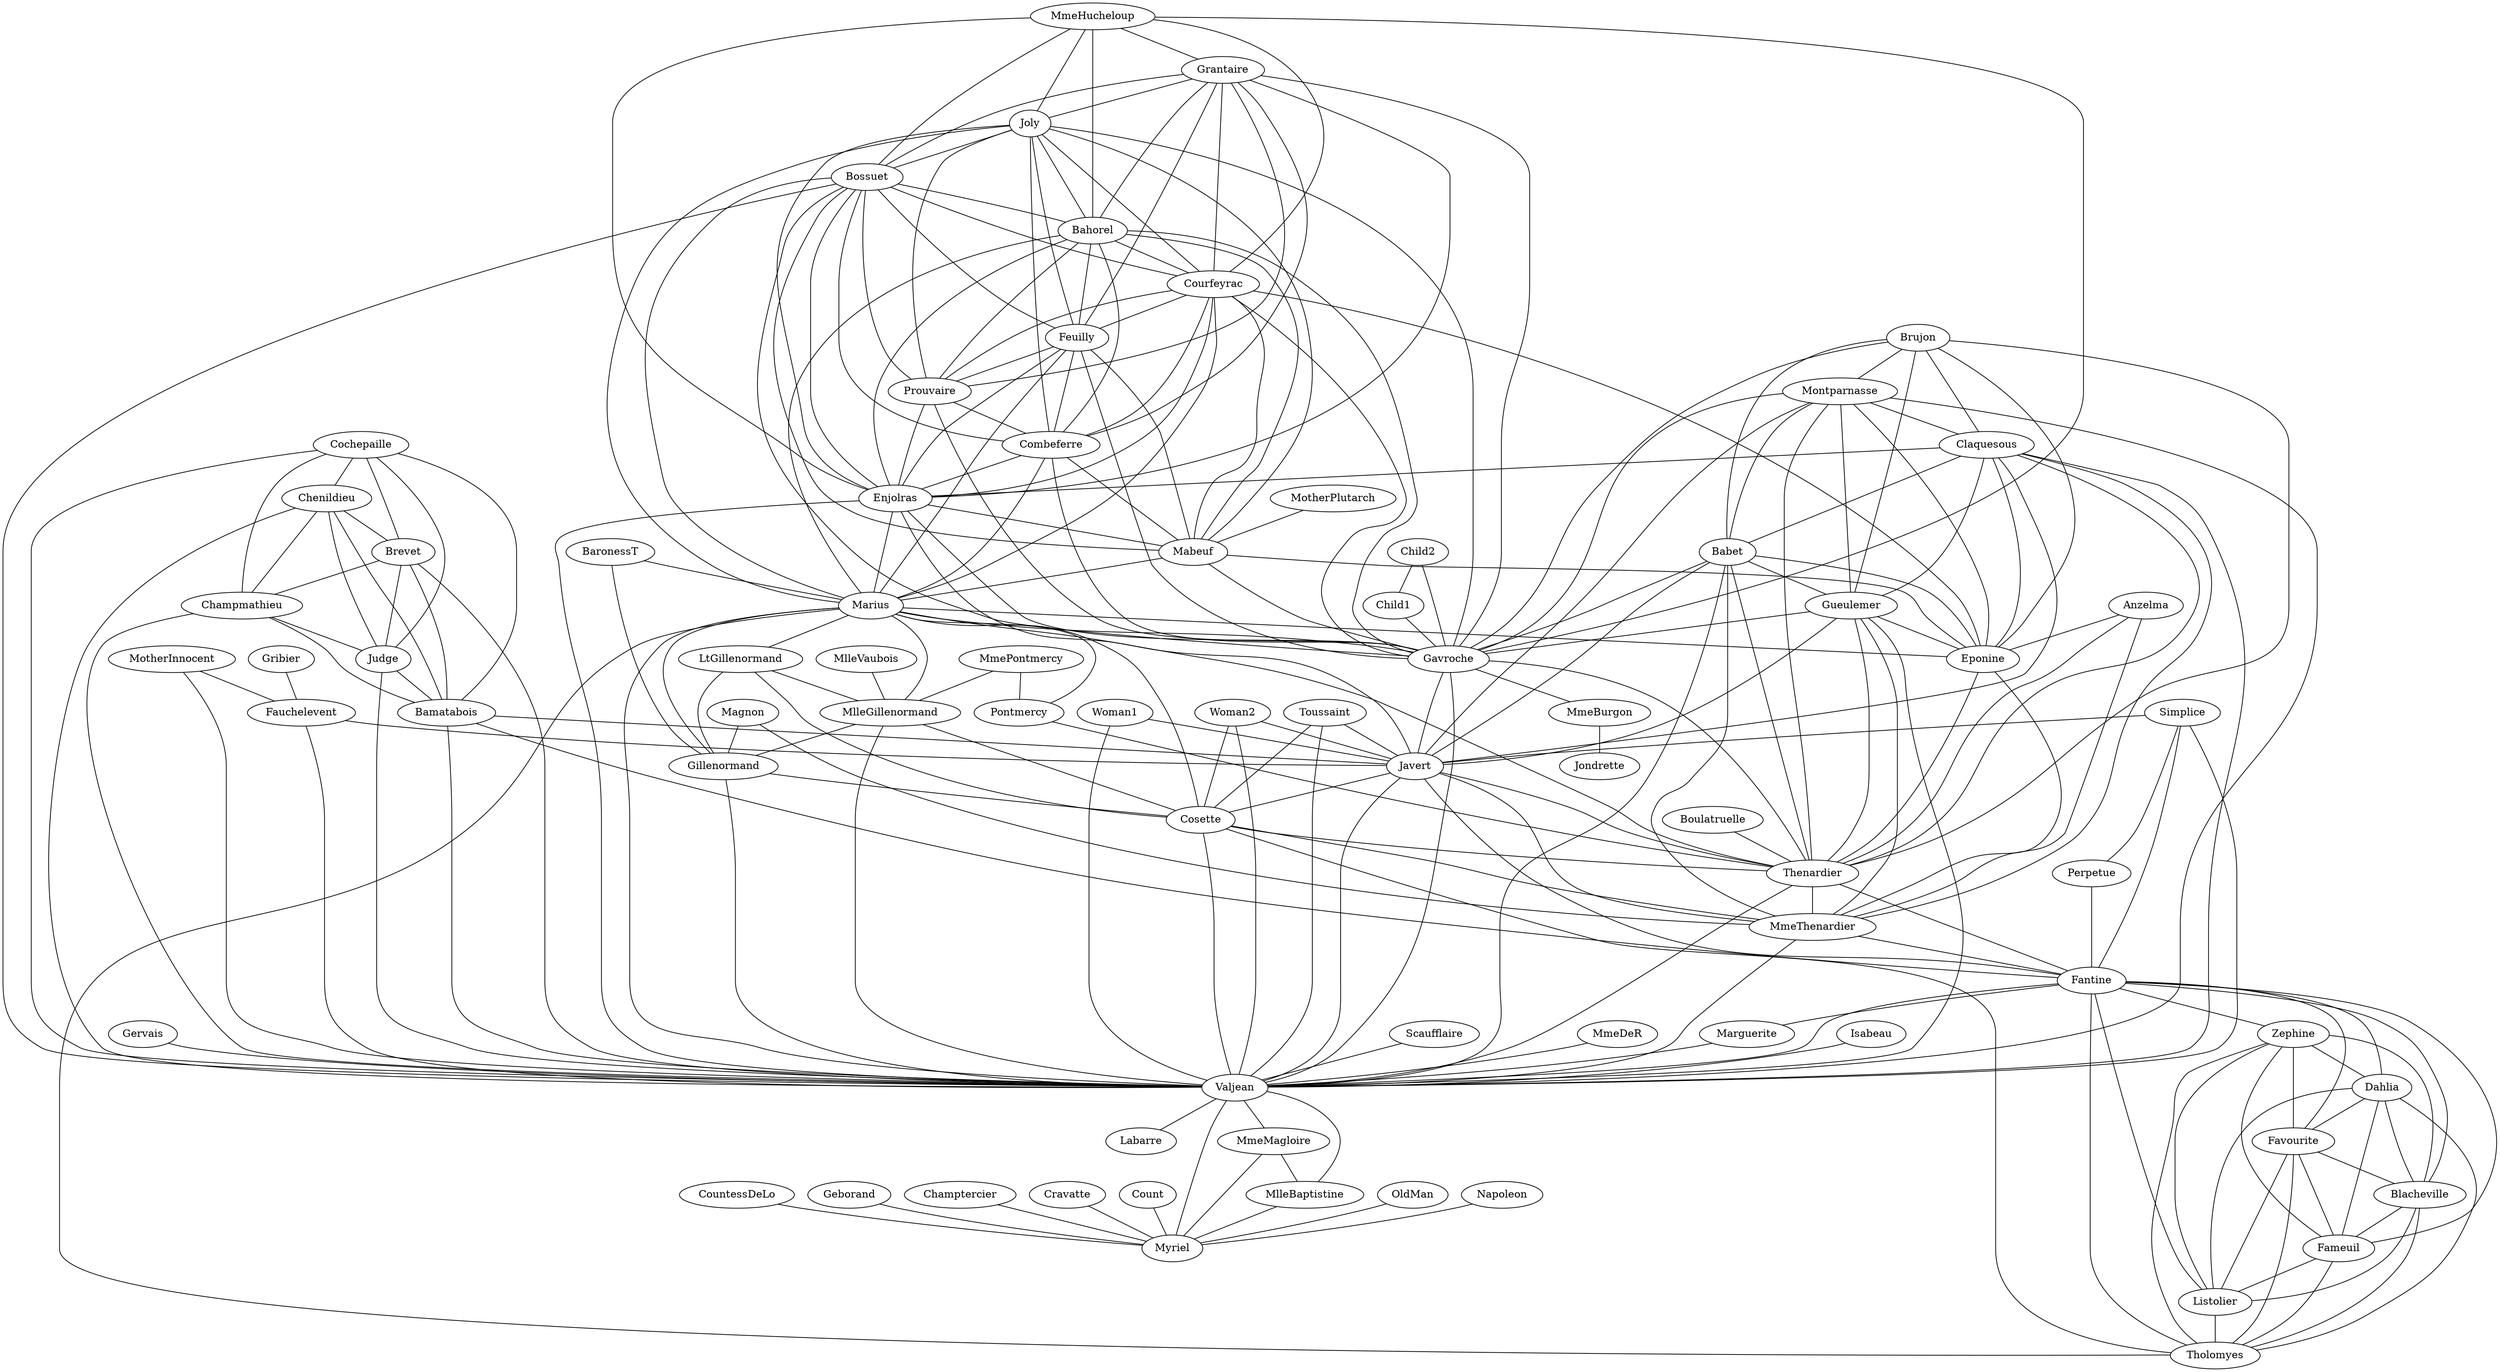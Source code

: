 /* Created by igraph 0.7.1 */
graph {
  0 [
    id=0
    label=Myriel
  ];
  1 [
    id=1
    label=Napoleon
  ];
  2 [
    id=2
    label=MlleBaptistine
  ];
  3 [
    id=3
    label=MmeMagloire
  ];
  4 [
    id=4
    label=CountessDeLo
  ];
  5 [
    id=5
    label=Geborand
  ];
  6 [
    id=6
    label=Champtercier
  ];
  7 [
    id=7
    label=Cravatte
  ];
  8 [
    id=8
    label=Count
  ];
  9 [
    id=9
    label=OldMan
  ];
  10 [
    id=10
    label=Labarre
  ];
  11 [
    id=11
    label=Valjean
  ];
  12 [
    id=12
    label=Marguerite
  ];
  13 [
    id=13
    label=MmeDeR
  ];
  14 [
    id=14
    label=Isabeau
  ];
  15 [
    id=15
    label=Gervais
  ];
  16 [
    id=16
    label=Tholomyes
  ];
  17 [
    id=17
    label=Listolier
  ];
  18 [
    id=18
    label=Fameuil
  ];
  19 [
    id=19
    label=Blacheville
  ];
  20 [
    id=20
    label=Favourite
  ];
  21 [
    id=21
    label=Dahlia
  ];
  22 [
    id=22
    label=Zephine
  ];
  23 [
    id=23
    label=Fantine
  ];
  24 [
    id=24
    label=MmeThenardier
  ];
  25 [
    id=25
    label=Thenardier
  ];
  26 [
    id=26
    label=Cosette
  ];
  27 [
    id=27
    label=Javert
  ];
  28 [
    id=28
    label=Fauchelevent
  ];
  29 [
    id=29
    label=Bamatabois
  ];
  30 [
    id=30
    label=Perpetue
  ];
  31 [
    id=31
    label=Simplice
  ];
  32 [
    id=32
    label=Scaufflaire
  ];
  33 [
    id=33
    label=Woman1
  ];
  34 [
    id=34
    label=Judge
  ];
  35 [
    id=35
    label=Champmathieu
  ];
  36 [
    id=36
    label=Brevet
  ];
  37 [
    id=37
    label=Chenildieu
  ];
  38 [
    id=38
    label=Cochepaille
  ];
  39 [
    id=39
    label=Pontmercy
  ];
  40 [
    id=40
    label=Boulatruelle
  ];
  41 [
    id=41
    label=Eponine
  ];
  42 [
    id=42
    label=Anzelma
  ];
  43 [
    id=43
    label=Woman2
  ];
  44 [
    id=44
    label=MotherInnocent
  ];
  45 [
    id=45
    label=Gribier
  ];
  46 [
    id=46
    label=Jondrette
  ];
  47 [
    id=47
    label=MmeBurgon
  ];
  48 [
    id=48
    label=Gavroche
  ];
  49 [
    id=49
    label=Gillenormand
  ];
  50 [
    id=50
    label=Magnon
  ];
  51 [
    id=51
    label=MlleGillenormand
  ];
  52 [
    id=52
    label=MmePontmercy
  ];
  53 [
    id=53
    label=MlleVaubois
  ];
  54 [
    id=54
    label=LtGillenormand
  ];
  55 [
    id=55
    label=Marius
  ];
  56 [
    id=56
    label=BaronessT
  ];
  57 [
    id=57
    label=Mabeuf
  ];
  58 [
    id=58
    label=Enjolras
  ];
  59 [
    id=59
    label=Combeferre
  ];
  60 [
    id=60
    label=Prouvaire
  ];
  61 [
    id=61
    label=Feuilly
  ];
  62 [
    id=62
    label=Courfeyrac
  ];
  63 [
    id=63
    label=Bahorel
  ];
  64 [
    id=64
    label=Bossuet
  ];
  65 [
    id=65
    label=Joly
  ];
  66 [
    id=66
    label=Grantaire
  ];
  67 [
    id=67
    label=MotherPlutarch
  ];
  68 [
    id=68
    label=Gueulemer
  ];
  69 [
    id=69
    label=Babet
  ];
  70 [
    id=70
    label=Claquesous
  ];
  71 [
    id=71
    label=Montparnasse
  ];
  72 [
    id=72
    label=Toussaint
  ];
  73 [
    id=73
    label=Child1
  ];
  74 [
    id=74
    label=Child2
  ];
  75 [
    id=75
    label=Brujon
  ];
  76 [
    id=76
    label=MmeHucheloup
  ];

  1 -- 0 [
    value=1
  ];
  2 -- 0 [
    value=8
  ];
  3 -- 0 [
    value=10
  ];
  3 -- 2 [
    value=6
  ];
  4 -- 0 [
    value=1
  ];
  5 -- 0 [
    value=1
  ];
  6 -- 0 [
    value=1
  ];
  7 -- 0 [
    value=1
  ];
  8 -- 0 [
    value=2
  ];
  9 -- 0 [
    value=1
  ];
  11 -- 10 [
    value=1
  ];
  11 -- 3 [
    value=3
  ];
  11 -- 2 [
    value=3
  ];
  11 -- 0 [
    value=5
  ];
  12 -- 11 [
    value=1
  ];
  13 -- 11 [
    value=1
  ];
  14 -- 11 [
    value=1
  ];
  15 -- 11 [
    value=1
  ];
  17 -- 16 [
    value=4
  ];
  18 -- 16 [
    value=4
  ];
  18 -- 17 [
    value=4
  ];
  19 -- 16 [
    value=4
  ];
  19 -- 17 [
    value=4
  ];
  19 -- 18 [
    value=4
  ];
  20 -- 16 [
    value=3
  ];
  20 -- 17 [
    value=3
  ];
  20 -- 18 [
    value=3
  ];
  20 -- 19 [
    value=4
  ];
  21 -- 16 [
    value=3
  ];
  21 -- 17 [
    value=3
  ];
  21 -- 18 [
    value=3
  ];
  21 -- 19 [
    value=3
  ];
  21 -- 20 [
    value=5
  ];
  22 -- 16 [
    value=3
  ];
  22 -- 17 [
    value=3
  ];
  22 -- 18 [
    value=3
  ];
  22 -- 19 [
    value=3
  ];
  22 -- 20 [
    value=4
  ];
  22 -- 21 [
    value=4
  ];
  23 -- 16 [
    value=3
  ];
  23 -- 17 [
    value=3
  ];
  23 -- 18 [
    value=3
  ];
  23 -- 19 [
    value=3
  ];
  23 -- 20 [
    value=4
  ];
  23 -- 21 [
    value=4
  ];
  23 -- 22 [
    value=4
  ];
  23 -- 12 [
    value=2
  ];
  23 -- 11 [
    value=9
  ];
  24 -- 23 [
    value=2
  ];
  24 -- 11 [
    value=7
  ];
  25 -- 24 [
    value=13
  ];
  25 -- 23 [
    value=1
  ];
  25 -- 11 [
    value=12
  ];
  26 -- 24 [
    value=4
  ];
  26 -- 11 [
    value=31
  ];
  26 -- 16 [
    value=1
  ];
  26 -- 25 [
    value=1
  ];
  27 -- 11 [
    value=17
  ];
  27 -- 23 [
    value=5
  ];
  27 -- 25 [
    value=5
  ];
  27 -- 24 [
    value=1
  ];
  27 -- 26 [
    value=1
  ];
  28 -- 11 [
    value=8
  ];
  28 -- 27 [
    value=1
  ];
  29 -- 23 [
    value=1
  ];
  29 -- 27 [
    value=1
  ];
  29 -- 11 [
    value=2
  ];
  30 -- 23 [
    value=1
  ];
  31 -- 30 [
    value=2
  ];
  31 -- 11 [
    value=3
  ];
  31 -- 23 [
    value=2
  ];
  31 -- 27 [
    value=1
  ];
  32 -- 11 [
    value=1
  ];
  33 -- 11 [
    value=2
  ];
  33 -- 27 [
    value=1
  ];
  34 -- 11 [
    value=3
  ];
  34 -- 29 [
    value=2
  ];
  35 -- 11 [
    value=3
  ];
  35 -- 34 [
    value=3
  ];
  35 -- 29 [
    value=2
  ];
  36 -- 34 [
    value=2
  ];
  36 -- 35 [
    value=2
  ];
  36 -- 11 [
    value=2
  ];
  36 -- 29 [
    value=1
  ];
  37 -- 34 [
    value=2
  ];
  37 -- 35 [
    value=2
  ];
  37 -- 36 [
    value=2
  ];
  37 -- 11 [
    value=2
  ];
  37 -- 29 [
    value=1
  ];
  38 -- 34 [
    value=2
  ];
  38 -- 35 [
    value=2
  ];
  38 -- 36 [
    value=2
  ];
  38 -- 37 [
    value=2
  ];
  38 -- 11 [
    value=2
  ];
  38 -- 29 [
    value=1
  ];
  39 -- 25 [
    value=1
  ];
  40 -- 25 [
    value=1
  ];
  41 -- 24 [
    value=2
  ];
  41 -- 25 [
    value=3
  ];
  42 -- 41 [
    value=2
  ];
  42 -- 25 [
    value=2
  ];
  42 -- 24 [
    value=1
  ];
  43 -- 11 [
    value=3
  ];
  43 -- 26 [
    value=1
  ];
  43 -- 27 [
    value=1
  ];
  44 -- 28 [
    value=3
  ];
  44 -- 11 [
    value=1
  ];
  45 -- 28 [
    value=2
  ];
  47 -- 46 [
    value=1
  ];
  48 -- 47 [
    value=2
  ];
  48 -- 25 [
    value=1
  ];
  48 -- 27 [
    value=1
  ];
  48 -- 11 [
    value=1
  ];
  49 -- 26 [
    value=3
  ];
  49 -- 11 [
    value=2
  ];
  50 -- 49 [
    value=1
  ];
  50 -- 24 [
    value=1
  ];
  51 -- 49 [
    value=9
  ];
  51 -- 26 [
    value=2
  ];
  51 -- 11 [
    value=2
  ];
  52 -- 51 [
    value=1
  ];
  52 -- 39 [
    value=1
  ];
  53 -- 51 [
    value=1
  ];
  54 -- 51 [
    value=2
  ];
  54 -- 49 [
    value=1
  ];
  54 -- 26 [
    value=1
  ];
  55 -- 51 [
    value=6
  ];
  55 -- 49 [
    value=12
  ];
  55 -- 39 [
    value=1
  ];
  55 -- 54 [
    value=1
  ];
  55 -- 26 [
    value=21
  ];
  55 -- 11 [
    value=19
  ];
  55 -- 16 [
    value=1
  ];
  55 -- 25 [
    value=2
  ];
  55 -- 41 [
    value=5
  ];
  55 -- 48 [
    value=4
  ];
  56 -- 49 [
    value=1
  ];
  56 -- 55 [
    value=1
  ];
  57 -- 55 [
    value=1
  ];
  57 -- 41 [
    value=1
  ];
  57 -- 48 [
    value=1
  ];
  58 -- 55 [
    value=7
  ];
  58 -- 48 [
    value=7
  ];
  58 -- 27 [
    value=6
  ];
  58 -- 57 [
    value=1
  ];
  58 -- 11 [
    value=4
  ];
  59 -- 58 [
    value=15
  ];
  59 -- 55 [
    value=5
  ];
  59 -- 48 [
    value=6
  ];
  59 -- 57 [
    value=2
  ];
  60 -- 48 [
    value=1
  ];
  60 -- 58 [
    value=4
  ];
  60 -- 59 [
    value=2
  ];
  61 -- 48 [
    value=2
  ];
  61 -- 58 [
    value=6
  ];
  61 -- 60 [
    value=2
  ];
  61 -- 59 [
    value=5
  ];
  61 -- 57 [
    value=1
  ];
  61 -- 55 [
    value=1
  ];
  62 -- 55 [
    value=9
  ];
  62 -- 58 [
    value=17
  ];
  62 -- 59 [
    value=13
  ];
  62 -- 48 [
    value=7
  ];
  62 -- 57 [
    value=2
  ];
  62 -- 41 [
    value=1
  ];
  62 -- 61 [
    value=6
  ];
  62 -- 60 [
    value=3
  ];
  63 -- 59 [
    value=5
  ];
  63 -- 48 [
    value=5
  ];
  63 -- 62 [
    value=6
  ];
  63 -- 57 [
    value=2
  ];
  63 -- 58 [
    value=4
  ];
  63 -- 61 [
    value=3
  ];
  63 -- 60 [
    value=2
  ];
  63 -- 55 [
    value=1
  ];
  64 -- 55 [
    value=5
  ];
  64 -- 62 [
    value=12
  ];
  64 -- 48 [
    value=5
  ];
  64 -- 63 [
    value=4
  ];
  64 -- 58 [
    value=10
  ];
  64 -- 61 [
    value=6
  ];
  64 -- 60 [
    value=2
  ];
  64 -- 59 [
    value=9
  ];
  64 -- 57 [
    value=1
  ];
  64 -- 11 [
    value=1
  ];
  65 -- 63 [
    value=5
  ];
  65 -- 64 [
    value=7
  ];
  65 -- 48 [
    value=3
  ];
  65 -- 62 [
    value=5
  ];
  65 -- 58 [
    value=5
  ];
  65 -- 61 [
    value=5
  ];
  65 -- 60 [
    value=2
  ];
  65 -- 59 [
    value=5
  ];
  65 -- 57 [
    value=1
  ];
  65 -- 55 [
    value=2
  ];
  66 -- 64 [
    value=3
  ];
  66 -- 58 [
    value=3
  ];
  66 -- 59 [
    value=1
  ];
  66 -- 62 [
    value=2
  ];
  66 -- 65 [
    value=2
  ];
  66 -- 48 [
    value=1
  ];
  66 -- 63 [
    value=1
  ];
  66 -- 61 [
    value=1
  ];
  66 -- 60 [
    value=1
  ];
  67 -- 57 [
    value=3
  ];
  68 -- 25 [
    value=5
  ];
  68 -- 11 [
    value=1
  ];
  68 -- 24 [
    value=1
  ];
  68 -- 27 [
    value=1
  ];
  68 -- 48 [
    value=1
  ];
  68 -- 41 [
    value=1
  ];
  69 -- 25 [
    value=6
  ];
  69 -- 68 [
    value=6
  ];
  69 -- 11 [
    value=1
  ];
  69 -- 24 [
    value=1
  ];
  69 -- 27 [
    value=2
  ];
  69 -- 48 [
    value=1
  ];
  69 -- 41 [
    value=1
  ];
  70 -- 25 [
    value=4
  ];
  70 -- 69 [
    value=4
  ];
  70 -- 68 [
    value=4
  ];
  70 -- 11 [
    value=1
  ];
  70 -- 24 [
    value=1
  ];
  70 -- 27 [
    value=1
  ];
  70 -- 41 [
    value=1
  ];
  70 -- 58 [
    value=1
  ];
  71 -- 27 [
    value=1
  ];
  71 -- 69 [
    value=2
  ];
  71 -- 68 [
    value=2
  ];
  71 -- 70 [
    value=2
  ];
  71 -- 11 [
    value=1
  ];
  71 -- 48 [
    value=1
  ];
  71 -- 41 [
    value=1
  ];
  71 -- 25 [
    value=1
  ];
  72 -- 26 [
    value=2
  ];
  72 -- 27 [
    value=1
  ];
  72 -- 11 [
    value=1
  ];
  73 -- 48 [
    value=2
  ];
  74 -- 48 [
    value=2
  ];
  74 -- 73 [
    value=3
  ];
  75 -- 69 [
    value=3
  ];
  75 -- 68 [
    value=3
  ];
  75 -- 25 [
    value=3
  ];
  75 -- 48 [
    value=1
  ];
  75 -- 41 [
    value=1
  ];
  75 -- 70 [
    value=1
  ];
  75 -- 71 [
    value=1
  ];
  76 -- 64 [
    value=1
  ];
  76 -- 65 [
    value=1
  ];
  76 -- 66 [
    value=1
  ];
  76 -- 63 [
    value=1
  ];
  76 -- 62 [
    value=1
  ];
  76 -- 48 [
    value=1
  ];
  76 -- 58 [
    value=1
  ];
}
